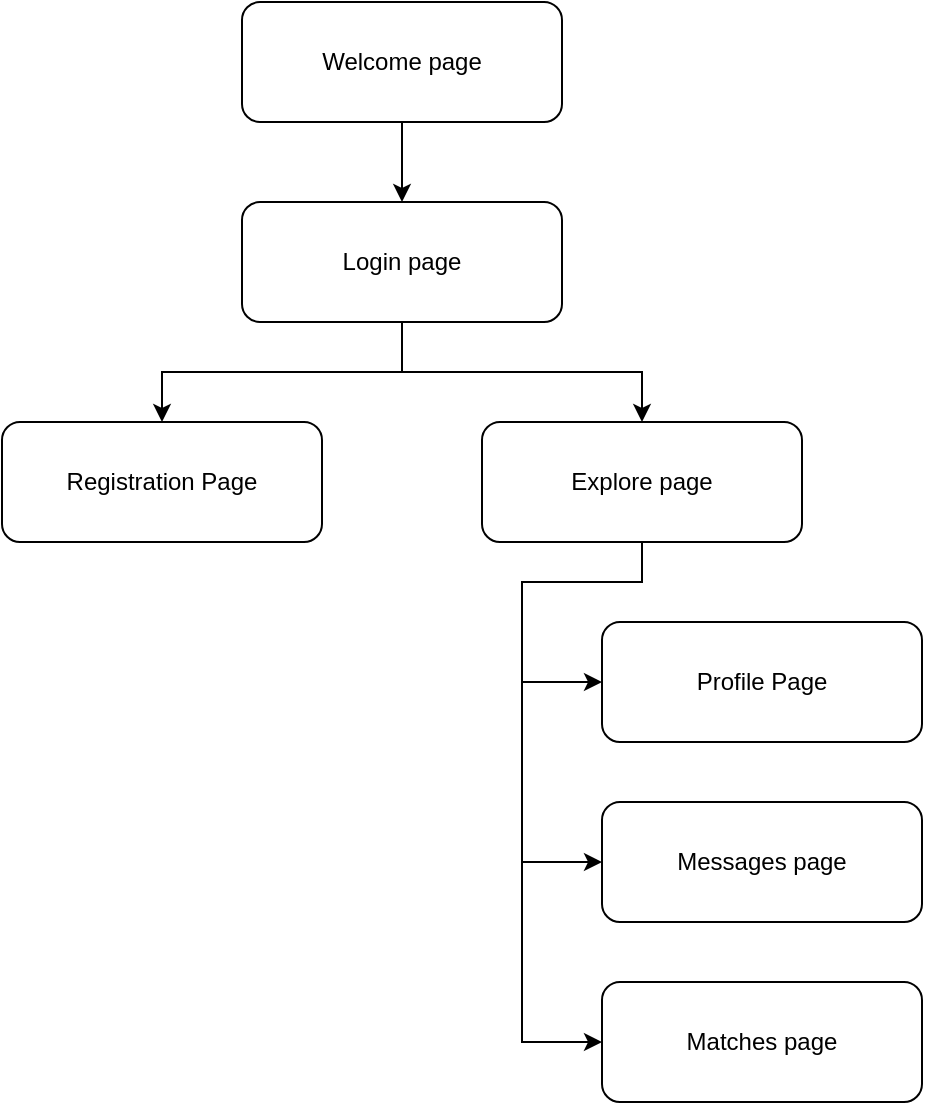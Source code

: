 <mxfile version="24.6.4" type="device">
  <diagram id="C5RBs43oDa-KdzZeNtuy" name="Page-1">
    <mxGraphModel dx="1259" dy="662" grid="1" gridSize="10" guides="1" tooltips="1" connect="1" arrows="1" fold="1" page="1" pageScale="1" pageWidth="827" pageHeight="1169" math="0" shadow="0">
      <root>
        <mxCell id="WIyWlLk6GJQsqaUBKTNV-0" />
        <mxCell id="WIyWlLk6GJQsqaUBKTNV-1" parent="WIyWlLk6GJQsqaUBKTNV-0" />
        <mxCell id="A16Kbpvj1YW2pLt0Dyk4-10" value="" style="edgeStyle=orthogonalEdgeStyle;rounded=0;orthogonalLoop=1;jettySize=auto;html=1;" edge="1" parent="WIyWlLk6GJQsqaUBKTNV-1" source="WIyWlLk6GJQsqaUBKTNV-3" target="A16Kbpvj1YW2pLt0Dyk4-0">
          <mxGeometry relative="1" as="geometry" />
        </mxCell>
        <mxCell id="WIyWlLk6GJQsqaUBKTNV-3" value="Welcome page" style="rounded=1;whiteSpace=wrap;html=1;fontSize=12;glass=0;strokeWidth=1;shadow=0;" parent="WIyWlLk6GJQsqaUBKTNV-1" vertex="1">
          <mxGeometry x="320" y="100" width="160" height="60" as="geometry" />
        </mxCell>
        <mxCell id="A16Kbpvj1YW2pLt0Dyk4-11" style="edgeStyle=orthogonalEdgeStyle;rounded=0;orthogonalLoop=1;jettySize=auto;html=1;entryX=0.5;entryY=0;entryDx=0;entryDy=0;" edge="1" parent="WIyWlLk6GJQsqaUBKTNV-1" source="A16Kbpvj1YW2pLt0Dyk4-0" target="A16Kbpvj1YW2pLt0Dyk4-2">
          <mxGeometry relative="1" as="geometry" />
        </mxCell>
        <mxCell id="A16Kbpvj1YW2pLt0Dyk4-12" style="edgeStyle=orthogonalEdgeStyle;rounded=0;orthogonalLoop=1;jettySize=auto;html=1;entryX=0.5;entryY=0;entryDx=0;entryDy=0;" edge="1" parent="WIyWlLk6GJQsqaUBKTNV-1" source="A16Kbpvj1YW2pLt0Dyk4-0" target="A16Kbpvj1YW2pLt0Dyk4-1">
          <mxGeometry relative="1" as="geometry" />
        </mxCell>
        <mxCell id="A16Kbpvj1YW2pLt0Dyk4-0" value="Login page" style="rounded=1;whiteSpace=wrap;html=1;fontSize=12;glass=0;strokeWidth=1;shadow=0;" vertex="1" parent="WIyWlLk6GJQsqaUBKTNV-1">
          <mxGeometry x="320" y="200" width="160" height="60" as="geometry" />
        </mxCell>
        <mxCell id="A16Kbpvj1YW2pLt0Dyk4-1" value="Registration Page" style="rounded=1;whiteSpace=wrap;html=1;fontSize=12;glass=0;strokeWidth=1;shadow=0;" vertex="1" parent="WIyWlLk6GJQsqaUBKTNV-1">
          <mxGeometry x="200" y="310" width="160" height="60" as="geometry" />
        </mxCell>
        <mxCell id="A16Kbpvj1YW2pLt0Dyk4-7" style="edgeStyle=orthogonalEdgeStyle;rounded=0;orthogonalLoop=1;jettySize=auto;html=1;exitX=0.5;exitY=1;exitDx=0;exitDy=0;entryX=0;entryY=0.5;entryDx=0;entryDy=0;" edge="1" parent="WIyWlLk6GJQsqaUBKTNV-1" source="A16Kbpvj1YW2pLt0Dyk4-2" target="A16Kbpvj1YW2pLt0Dyk4-5">
          <mxGeometry relative="1" as="geometry">
            <Array as="points">
              <mxPoint x="520" y="390" />
              <mxPoint x="460" y="390" />
              <mxPoint x="460" y="620" />
            </Array>
          </mxGeometry>
        </mxCell>
        <mxCell id="A16Kbpvj1YW2pLt0Dyk4-8" style="edgeStyle=orthogonalEdgeStyle;rounded=0;orthogonalLoop=1;jettySize=auto;html=1;exitX=0.5;exitY=1;exitDx=0;exitDy=0;entryX=0;entryY=0.5;entryDx=0;entryDy=0;" edge="1" parent="WIyWlLk6GJQsqaUBKTNV-1" source="A16Kbpvj1YW2pLt0Dyk4-2" target="A16Kbpvj1YW2pLt0Dyk4-4">
          <mxGeometry relative="1" as="geometry">
            <Array as="points">
              <mxPoint x="520" y="390" />
              <mxPoint x="460" y="390" />
              <mxPoint x="460" y="440" />
            </Array>
          </mxGeometry>
        </mxCell>
        <mxCell id="A16Kbpvj1YW2pLt0Dyk4-9" style="edgeStyle=orthogonalEdgeStyle;rounded=0;orthogonalLoop=1;jettySize=auto;html=1;entryX=0;entryY=0.5;entryDx=0;entryDy=0;" edge="1" parent="WIyWlLk6GJQsqaUBKTNV-1" source="A16Kbpvj1YW2pLt0Dyk4-2" target="A16Kbpvj1YW2pLt0Dyk4-6">
          <mxGeometry relative="1" as="geometry">
            <Array as="points">
              <mxPoint x="520" y="390" />
              <mxPoint x="460" y="390" />
              <mxPoint x="460" y="530" />
            </Array>
          </mxGeometry>
        </mxCell>
        <mxCell id="A16Kbpvj1YW2pLt0Dyk4-2" value="Explore page" style="rounded=1;whiteSpace=wrap;html=1;fontSize=12;glass=0;strokeWidth=1;shadow=0;" vertex="1" parent="WIyWlLk6GJQsqaUBKTNV-1">
          <mxGeometry x="440" y="310" width="160" height="60" as="geometry" />
        </mxCell>
        <mxCell id="A16Kbpvj1YW2pLt0Dyk4-4" value="Profile Page" style="rounded=1;whiteSpace=wrap;html=1;fontSize=12;glass=0;strokeWidth=1;shadow=0;" vertex="1" parent="WIyWlLk6GJQsqaUBKTNV-1">
          <mxGeometry x="500" y="410" width="160" height="60" as="geometry" />
        </mxCell>
        <mxCell id="A16Kbpvj1YW2pLt0Dyk4-5" value="Matches page" style="rounded=1;whiteSpace=wrap;html=1;fontSize=12;glass=0;strokeWidth=1;shadow=0;" vertex="1" parent="WIyWlLk6GJQsqaUBKTNV-1">
          <mxGeometry x="500" y="590" width="160" height="60" as="geometry" />
        </mxCell>
        <mxCell id="A16Kbpvj1YW2pLt0Dyk4-6" value="Messages page" style="rounded=1;whiteSpace=wrap;html=1;fontSize=12;glass=0;strokeWidth=1;shadow=0;" vertex="1" parent="WIyWlLk6GJQsqaUBKTNV-1">
          <mxGeometry x="500" y="500" width="160" height="60" as="geometry" />
        </mxCell>
      </root>
    </mxGraphModel>
  </diagram>
</mxfile>
